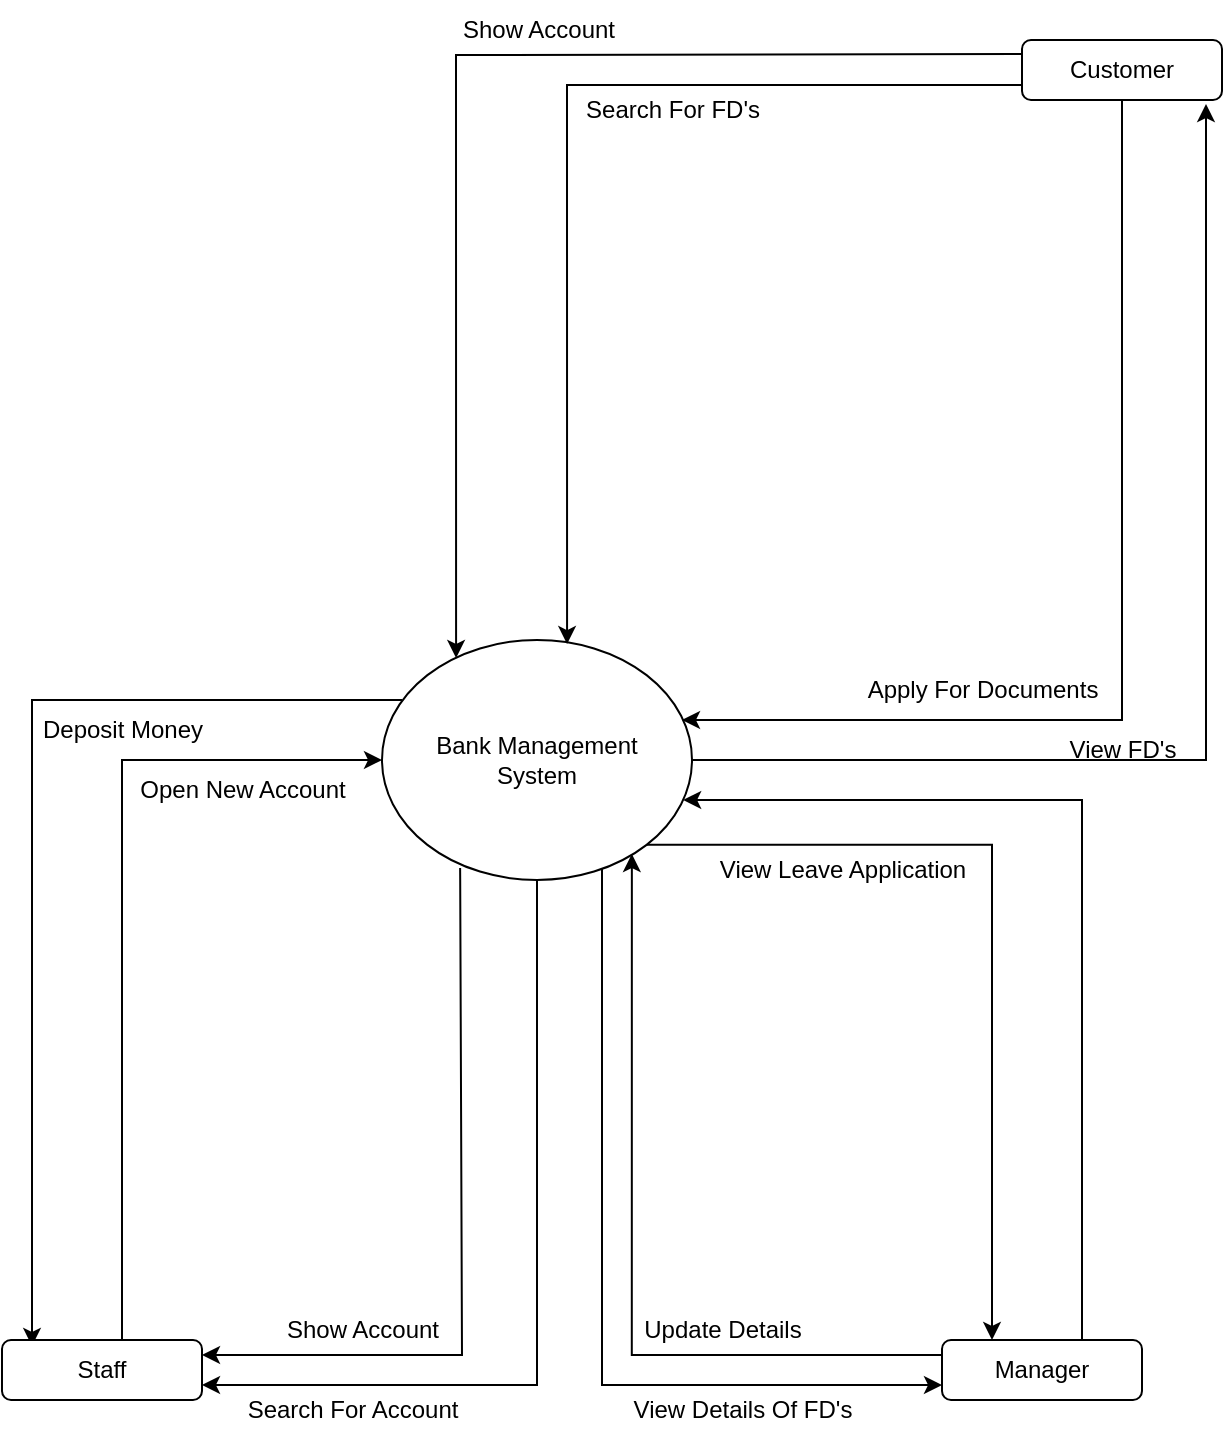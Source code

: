 <mxfile version="21.6.1" type="device">
  <diagram name="Page-1" id="hVZpVRHpg5y5kbPHtdAO">
    <mxGraphModel dx="1418" dy="820" grid="1" gridSize="10" guides="1" tooltips="1" connect="1" arrows="1" fold="1" page="1" pageScale="1" pageWidth="850" pageHeight="1100" math="0" shadow="0">
      <root>
        <mxCell id="0" />
        <mxCell id="1" parent="0" />
        <mxCell id="mtZzdlrnRxWj3Bx83GlC-6" style="edgeStyle=orthogonalEdgeStyle;rounded=0;orthogonalLoop=1;jettySize=auto;html=1;entryX=0.92;entryY=1.067;entryDx=0;entryDy=0;entryPerimeter=0;exitX=1;exitY=0.5;exitDx=0;exitDy=0;" edge="1" parent="1" source="mtZzdlrnRxWj3Bx83GlC-1" target="mtZzdlrnRxWj3Bx83GlC-2">
          <mxGeometry relative="1" as="geometry">
            <mxPoint x="490" y="440" as="sourcePoint" />
            <Array as="points">
              <mxPoint x="742" y="440" />
            </Array>
          </mxGeometry>
        </mxCell>
        <mxCell id="mtZzdlrnRxWj3Bx83GlC-11" style="edgeStyle=orthogonalEdgeStyle;rounded=0;orthogonalLoop=1;jettySize=auto;html=1;exitX=0.065;exitY=0.25;exitDx=0;exitDy=0;entryX=0.15;entryY=0.1;entryDx=0;entryDy=0;entryPerimeter=0;exitPerimeter=0;" edge="1" parent="1" source="mtZzdlrnRxWj3Bx83GlC-1" target="mtZzdlrnRxWj3Bx83GlC-8">
          <mxGeometry relative="1" as="geometry">
            <Array as="points">
              <mxPoint x="155" y="410" />
            </Array>
          </mxGeometry>
        </mxCell>
        <mxCell id="mtZzdlrnRxWj3Bx83GlC-15" style="edgeStyle=orthogonalEdgeStyle;rounded=0;orthogonalLoop=1;jettySize=auto;html=1;exitX=0.252;exitY=0.95;exitDx=0;exitDy=0;entryX=1;entryY=0.25;entryDx=0;entryDy=0;exitPerimeter=0;" edge="1" parent="1" source="mtZzdlrnRxWj3Bx83GlC-1" target="mtZzdlrnRxWj3Bx83GlC-8">
          <mxGeometry relative="1" as="geometry">
            <Array as="points">
              <mxPoint x="369" y="500" />
              <mxPoint x="370" y="738" />
            </Array>
          </mxGeometry>
        </mxCell>
        <mxCell id="mtZzdlrnRxWj3Bx83GlC-16" style="edgeStyle=orthogonalEdgeStyle;rounded=0;orthogonalLoop=1;jettySize=auto;html=1;exitX=0.5;exitY=1;exitDx=0;exitDy=0;entryX=1;entryY=0.75;entryDx=0;entryDy=0;" edge="1" parent="1" source="mtZzdlrnRxWj3Bx83GlC-1" target="mtZzdlrnRxWj3Bx83GlC-8">
          <mxGeometry relative="1" as="geometry" />
        </mxCell>
        <mxCell id="mtZzdlrnRxWj3Bx83GlC-18" style="edgeStyle=orthogonalEdgeStyle;rounded=0;orthogonalLoop=1;jettySize=auto;html=1;exitX=1;exitY=1;exitDx=0;exitDy=0;entryX=0.25;entryY=0;entryDx=0;entryDy=0;" edge="1" parent="1" source="mtZzdlrnRxWj3Bx83GlC-1" target="mtZzdlrnRxWj3Bx83GlC-9">
          <mxGeometry relative="1" as="geometry" />
        </mxCell>
        <mxCell id="mtZzdlrnRxWj3Bx83GlC-20" style="edgeStyle=orthogonalEdgeStyle;rounded=0;orthogonalLoop=1;jettySize=auto;html=1;entryX=0;entryY=0.75;entryDx=0;entryDy=0;" edge="1" parent="1" target="mtZzdlrnRxWj3Bx83GlC-9">
          <mxGeometry relative="1" as="geometry">
            <mxPoint x="440" y="490" as="sourcePoint" />
            <Array as="points">
              <mxPoint x="440" y="753" />
            </Array>
          </mxGeometry>
        </mxCell>
        <mxCell id="mtZzdlrnRxWj3Bx83GlC-1" value="Bank Management&lt;br&gt;System" style="ellipse;whiteSpace=wrap;html=1;" vertex="1" parent="1">
          <mxGeometry x="330" y="380" width="155" height="120" as="geometry" />
        </mxCell>
        <mxCell id="mtZzdlrnRxWj3Bx83GlC-4" style="edgeStyle=orthogonalEdgeStyle;rounded=0;orthogonalLoop=1;jettySize=auto;html=1;exitX=0;exitY=0.5;exitDx=0;exitDy=0;entryX=0.239;entryY=0.075;entryDx=0;entryDy=0;entryPerimeter=0;" edge="1" parent="1" target="mtZzdlrnRxWj3Bx83GlC-1">
          <mxGeometry relative="1" as="geometry">
            <mxPoint x="650" y="86.96" as="sourcePoint" />
            <mxPoint x="365.96" y="380.0" as="targetPoint" />
          </mxGeometry>
        </mxCell>
        <mxCell id="mtZzdlrnRxWj3Bx83GlC-7" style="edgeStyle=orthogonalEdgeStyle;rounded=0;orthogonalLoop=1;jettySize=auto;html=1;exitX=0.5;exitY=1;exitDx=0;exitDy=0;" edge="1" parent="1" source="mtZzdlrnRxWj3Bx83GlC-2">
          <mxGeometry relative="1" as="geometry">
            <mxPoint x="480" y="420" as="targetPoint" />
            <Array as="points">
              <mxPoint x="700" y="420" />
              <mxPoint x="480" y="420" />
            </Array>
          </mxGeometry>
        </mxCell>
        <mxCell id="mtZzdlrnRxWj3Bx83GlC-35" style="edgeStyle=orthogonalEdgeStyle;rounded=0;orthogonalLoop=1;jettySize=auto;html=1;exitX=0;exitY=0.75;exitDx=0;exitDy=0;entryX=0.597;entryY=0.017;entryDx=0;entryDy=0;entryPerimeter=0;" edge="1" parent="1" source="mtZzdlrnRxWj3Bx83GlC-2" target="mtZzdlrnRxWj3Bx83GlC-1">
          <mxGeometry relative="1" as="geometry" />
        </mxCell>
        <mxCell id="mtZzdlrnRxWj3Bx83GlC-2" value="Customer" style="rounded=1;whiteSpace=wrap;html=1;" vertex="1" parent="1">
          <mxGeometry x="650" y="80" width="100" height="30" as="geometry" />
        </mxCell>
        <mxCell id="mtZzdlrnRxWj3Bx83GlC-12" style="edgeStyle=orthogonalEdgeStyle;rounded=0;orthogonalLoop=1;jettySize=auto;html=1;exitX=0.75;exitY=0;exitDx=0;exitDy=0;entryX=0;entryY=0.5;entryDx=0;entryDy=0;" edge="1" parent="1" source="mtZzdlrnRxWj3Bx83GlC-8" target="mtZzdlrnRxWj3Bx83GlC-1">
          <mxGeometry relative="1" as="geometry">
            <mxPoint x="280" y="460" as="targetPoint" />
            <Array as="points">
              <mxPoint x="200" y="730" />
              <mxPoint x="200" y="440" />
            </Array>
          </mxGeometry>
        </mxCell>
        <mxCell id="mtZzdlrnRxWj3Bx83GlC-8" value="Staff" style="rounded=1;whiteSpace=wrap;html=1;" vertex="1" parent="1">
          <mxGeometry x="140" y="730" width="100" height="30" as="geometry" />
        </mxCell>
        <mxCell id="mtZzdlrnRxWj3Bx83GlC-10" style="edgeStyle=orthogonalEdgeStyle;rounded=0;orthogonalLoop=1;jettySize=auto;html=1;exitX=0.5;exitY=0;exitDx=0;exitDy=0;" edge="1" parent="1" source="mtZzdlrnRxWj3Bx83GlC-9" target="mtZzdlrnRxWj3Bx83GlC-1">
          <mxGeometry relative="1" as="geometry">
            <mxPoint x="550" y="500" as="targetPoint" />
            <Array as="points">
              <mxPoint x="680" y="730" />
              <mxPoint x="680" y="460" />
            </Array>
          </mxGeometry>
        </mxCell>
        <mxCell id="mtZzdlrnRxWj3Bx83GlC-22" style="edgeStyle=orthogonalEdgeStyle;rounded=0;orthogonalLoop=1;jettySize=auto;html=1;exitX=0;exitY=0.25;exitDx=0;exitDy=0;entryX=0.806;entryY=0.892;entryDx=0;entryDy=0;entryPerimeter=0;" edge="1" parent="1" source="mtZzdlrnRxWj3Bx83GlC-9" target="mtZzdlrnRxWj3Bx83GlC-1">
          <mxGeometry relative="1" as="geometry" />
        </mxCell>
        <mxCell id="mtZzdlrnRxWj3Bx83GlC-9" value="Manager" style="rounded=1;whiteSpace=wrap;html=1;" vertex="1" parent="1">
          <mxGeometry x="610" y="730" width="100" height="30" as="geometry" />
        </mxCell>
        <mxCell id="mtZzdlrnRxWj3Bx83GlC-23" value="Deposit Money" style="text;html=1;align=center;verticalAlign=middle;resizable=0;points=[];autosize=1;strokeColor=none;fillColor=none;" vertex="1" parent="1">
          <mxGeometry x="150" y="410" width="100" height="30" as="geometry" />
        </mxCell>
        <mxCell id="mtZzdlrnRxWj3Bx83GlC-24" value="Open New Account" style="text;html=1;align=center;verticalAlign=middle;resizable=0;points=[];autosize=1;strokeColor=none;fillColor=none;" vertex="1" parent="1">
          <mxGeometry x="195" y="440" width="130" height="30" as="geometry" />
        </mxCell>
        <mxCell id="mtZzdlrnRxWj3Bx83GlC-25" value="Show Account" style="text;html=1;align=center;verticalAlign=middle;resizable=0;points=[];autosize=1;strokeColor=none;fillColor=none;" vertex="1" parent="1">
          <mxGeometry x="270" y="710" width="100" height="30" as="geometry" />
        </mxCell>
        <mxCell id="mtZzdlrnRxWj3Bx83GlC-27" value="Search For Account" style="text;html=1;align=center;verticalAlign=middle;resizable=0;points=[];autosize=1;strokeColor=none;fillColor=none;" vertex="1" parent="1">
          <mxGeometry x="250" y="750" width="130" height="30" as="geometry" />
        </mxCell>
        <mxCell id="mtZzdlrnRxWj3Bx83GlC-28" value="View Leave Application" style="text;html=1;align=center;verticalAlign=middle;resizable=0;points=[];autosize=1;strokeColor=none;fillColor=none;" vertex="1" parent="1">
          <mxGeometry x="485" y="480" width="150" height="30" as="geometry" />
        </mxCell>
        <mxCell id="mtZzdlrnRxWj3Bx83GlC-29" value="Update Details" style="text;html=1;align=center;verticalAlign=middle;resizable=0;points=[];autosize=1;strokeColor=none;fillColor=none;" vertex="1" parent="1">
          <mxGeometry x="450" y="710" width="100" height="30" as="geometry" />
        </mxCell>
        <mxCell id="mtZzdlrnRxWj3Bx83GlC-30" value="View Details Of FD&#39;s" style="text;html=1;align=center;verticalAlign=middle;resizable=0;points=[];autosize=1;strokeColor=none;fillColor=none;" vertex="1" parent="1">
          <mxGeometry x="445" y="750" width="130" height="30" as="geometry" />
        </mxCell>
        <mxCell id="mtZzdlrnRxWj3Bx83GlC-31" value="Apply For Documents" style="text;html=1;align=center;verticalAlign=middle;resizable=0;points=[];autosize=1;strokeColor=none;fillColor=none;" vertex="1" parent="1">
          <mxGeometry x="560" y="390" width="140" height="30" as="geometry" />
        </mxCell>
        <mxCell id="mtZzdlrnRxWj3Bx83GlC-32" value="View FD&#39;s" style="text;html=1;align=center;verticalAlign=middle;resizable=0;points=[];autosize=1;strokeColor=none;fillColor=none;" vertex="1" parent="1">
          <mxGeometry x="660" y="420" width="80" height="30" as="geometry" />
        </mxCell>
        <mxCell id="mtZzdlrnRxWj3Bx83GlC-36" value="Search For FD&#39;s" style="text;html=1;align=center;verticalAlign=middle;resizable=0;points=[];autosize=1;strokeColor=none;fillColor=none;" vertex="1" parent="1">
          <mxGeometry x="420" y="100" width="110" height="30" as="geometry" />
        </mxCell>
        <mxCell id="mtZzdlrnRxWj3Bx83GlC-37" value="Show Account" style="text;html=1;align=center;verticalAlign=middle;resizable=0;points=[];autosize=1;strokeColor=none;fillColor=none;" vertex="1" parent="1">
          <mxGeometry x="357.5" y="60" width="100" height="30" as="geometry" />
        </mxCell>
      </root>
    </mxGraphModel>
  </diagram>
</mxfile>
